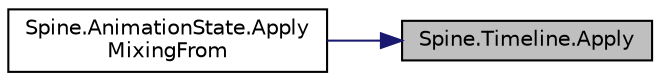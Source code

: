 digraph "Spine.Timeline.Apply"
{
 // LATEX_PDF_SIZE
  edge [fontname="Helvetica",fontsize="10",labelfontname="Helvetica",labelfontsize="10"];
  node [fontname="Helvetica",fontsize="10",shape=record];
  rankdir="RL";
  Node1 [label="Spine.Timeline.Apply",height=0.2,width=0.4,color="black", fillcolor="grey75", style="filled", fontcolor="black",tooltip="Sets the value(s) for the specified time."];
  Node1 -> Node2 [dir="back",color="midnightblue",fontsize="10",style="solid",fontname="Helvetica"];
  Node2 [label="Spine.AnimationState.Apply\lMixingFrom",height=0.2,width=0.4,color="black", fillcolor="white", style="filled",URL="$class_spine_1_1_animation_state.html#a065eabb3d095d6b6299fc736a87c2640",tooltip=" "];
}
